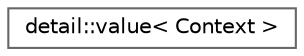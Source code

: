 digraph "类继承关系图"
{
 // LATEX_PDF_SIZE
  bgcolor="transparent";
  edge [fontname=Helvetica,fontsize=10,labelfontname=Helvetica,labelfontsize=10];
  node [fontname=Helvetica,fontsize=10,shape=box,height=0.2,width=0.4];
  rankdir="LR";
  Node0 [id="Node000000",label="detail::value\< Context \>",height=0.2,width=0.4,color="grey40", fillcolor="white", style="filled",URL="$classdetail_1_1value.html",tooltip=" "];
}
